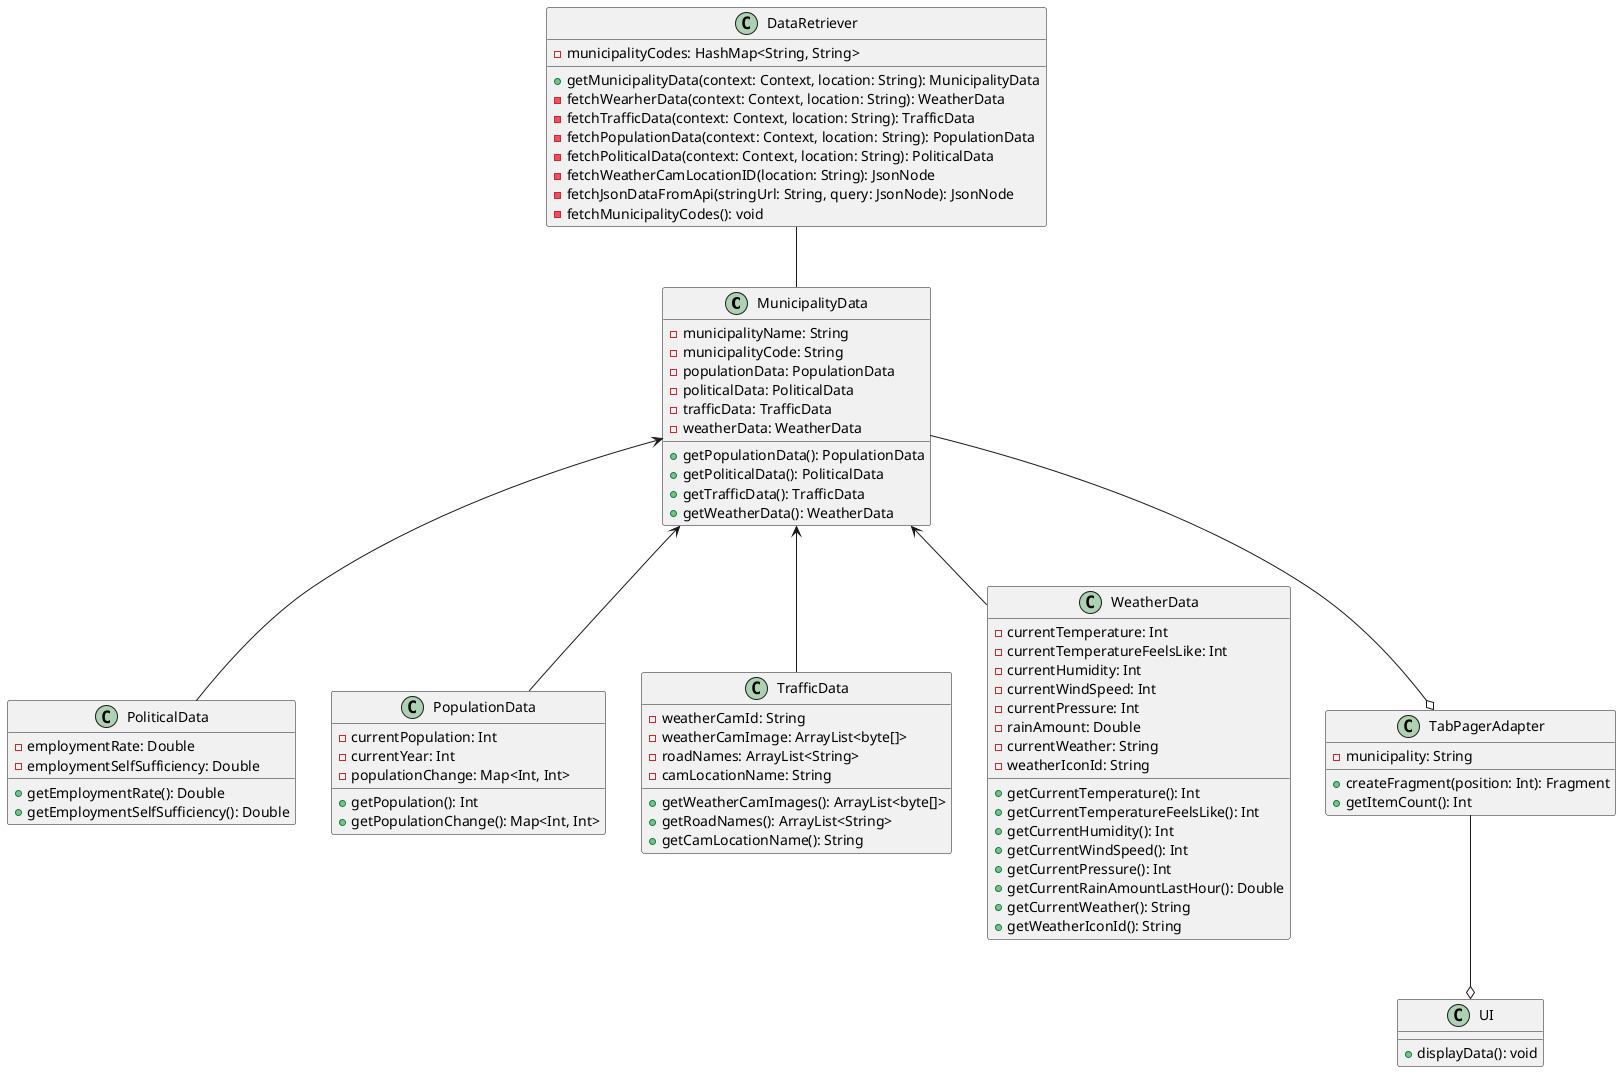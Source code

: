 @startuml

class MunicipalityData {
    - municipalityName: String
    - municipalityCode: String
    - populationData: PopulationData
    - politicalData: PoliticalData
    - trafficData: TrafficData
    - weatherData: WeatherData
    + getPopulationData(): PopulationData
    + getPoliticalData(): PoliticalData
    + getTrafficData(): TrafficData
    + getWeatherData(): WeatherData
}

class PoliticalData {
    - employmentRate: Double
    - employmentSelfSufficiency: Double
    + getEmploymentRate(): Double
    + getEmploymentSelfSufficiency(): Double
}

class PopulationData {
    - currentPopulation: Int
    - currentYear: Int
    - populationChange: Map<Int, Int>
    + getPopulation(): Int
    + getPopulationChange(): Map<Int, Int>
}

class TrafficData {
    - weatherCamId: String
    - weatherCamImage: ArrayList<byte[]>
    - roadNames: ArrayList<String>
    - camLocationName: String
    + getWeatherCamImages(): ArrayList<byte[]>
    + getRoadNames(): ArrayList<String>
    + getCamLocationName(): String
}

class WeatherData {
    - currentTemperature: Int
    - currentTemperatureFeelsLike: Int
    - currentHumidity: Int
    - currentWindSpeed: Int
    - currentPressure: Int
    - rainAmount: Double
    - currentWeather: String
    - weatherIconId: String
    + getCurrentTemperature(): Int
    + getCurrentTemperatureFeelsLike(): Int
    + getCurrentHumidity(): Int
    + getCurrentWindSpeed(): Int
    + getCurrentPressure(): Int
    + getCurrentRainAmountLastHour(): Double
    + getCurrentWeather(): String
    + getWeatherIconId(): String
}

class DataRetriever {
    - municipalityCodes: HashMap<String, String>
    + getMunicipalityData(context: Context, location: String): MunicipalityData
    - fetchWearherData(context: Context, location: String): WeatherData
    - fetchTrafficData(context: Context, location: String): TrafficData
    - fetchPopulationData(context: Context, location: String): PopulationData
    - fetchPoliticalData(context: Context, location: String): PoliticalData
    - fetchWeatherCamLocationID(location: String): JsonNode
    - fetchJsonDataFromApi(stringUrl: String, query: JsonNode): JsonNode
    - fetchMunicipalityCodes(): void
}

class UI {
    + displayData(): void
}

class TabPagerAdapter {
    - municipality: String
    + createFragment(position: Int): Fragment
    + getItemCount(): Int
}



DataRetriever -- MunicipalityData
MunicipalityData <-- PoliticalData
MunicipalityData <-- WeatherData
MunicipalityData <-- TrafficData
MunicipalityData <-- PopulationData
MunicipalityData --o TabPagerAdapter
TabPagerAdapter --o UI

@enduml
